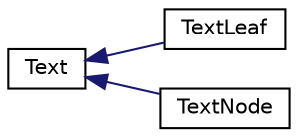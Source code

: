 digraph "Graphical Class Hierarchy"
{
 // LATEX_PDF_SIZE
  edge [fontname="Helvetica",fontsize="10",labelfontname="Helvetica",labelfontsize="10"];
  node [fontname="Helvetica",fontsize="10",shape=record];
  rankdir="LR";
  Node0 [label="Text",height=0.2,width=0.4,color="black", fillcolor="white", style="filled",URL="$classText.html",tooltip="The data structure for documents."];
  Node0 -> Node1 [dir="back",color="midnightblue",fontsize="10",style="solid",fontname="Helvetica"];
  Node1 [label="TextLeaf",height=0.2,width=0.4,color="black", fillcolor="white", style="filled",URL="$classTextLeaf.html",tooltip=" "];
  Node0 -> Node2 [dir="back",color="midnightblue",fontsize="10",style="solid",fontname="Helvetica"];
  Node2 [label="TextNode",height=0.2,width=0.4,color="black", fillcolor="white", style="filled",URL="$classTextNode.html",tooltip=" "];
}
